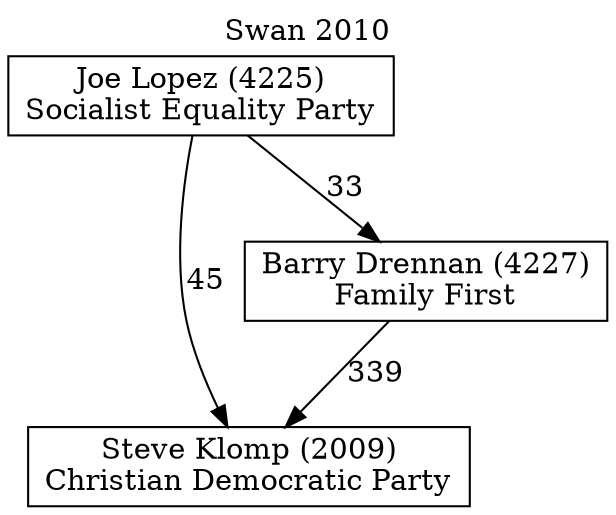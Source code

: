// House preference flow
digraph "Steve Klomp (2009)_Swan_2010" {
	graph [label="Swan 2010" labelloc=t mclimit=10]
	node [shape=box]
	"Steve Klomp (2009)" [label="Steve Klomp (2009)
Christian Democratic Party"]
	"Barry Drennan (4227)" [label="Barry Drennan (4227)
Family First"]
	"Joe Lopez (4225)" [label="Joe Lopez (4225)
Socialist Equality Party"]
	"Barry Drennan (4227)" -> "Steve Klomp (2009)" [label=339]
	"Joe Lopez (4225)" -> "Barry Drennan (4227)" [label=33]
	"Joe Lopez (4225)" -> "Steve Klomp (2009)" [label=45]
}
